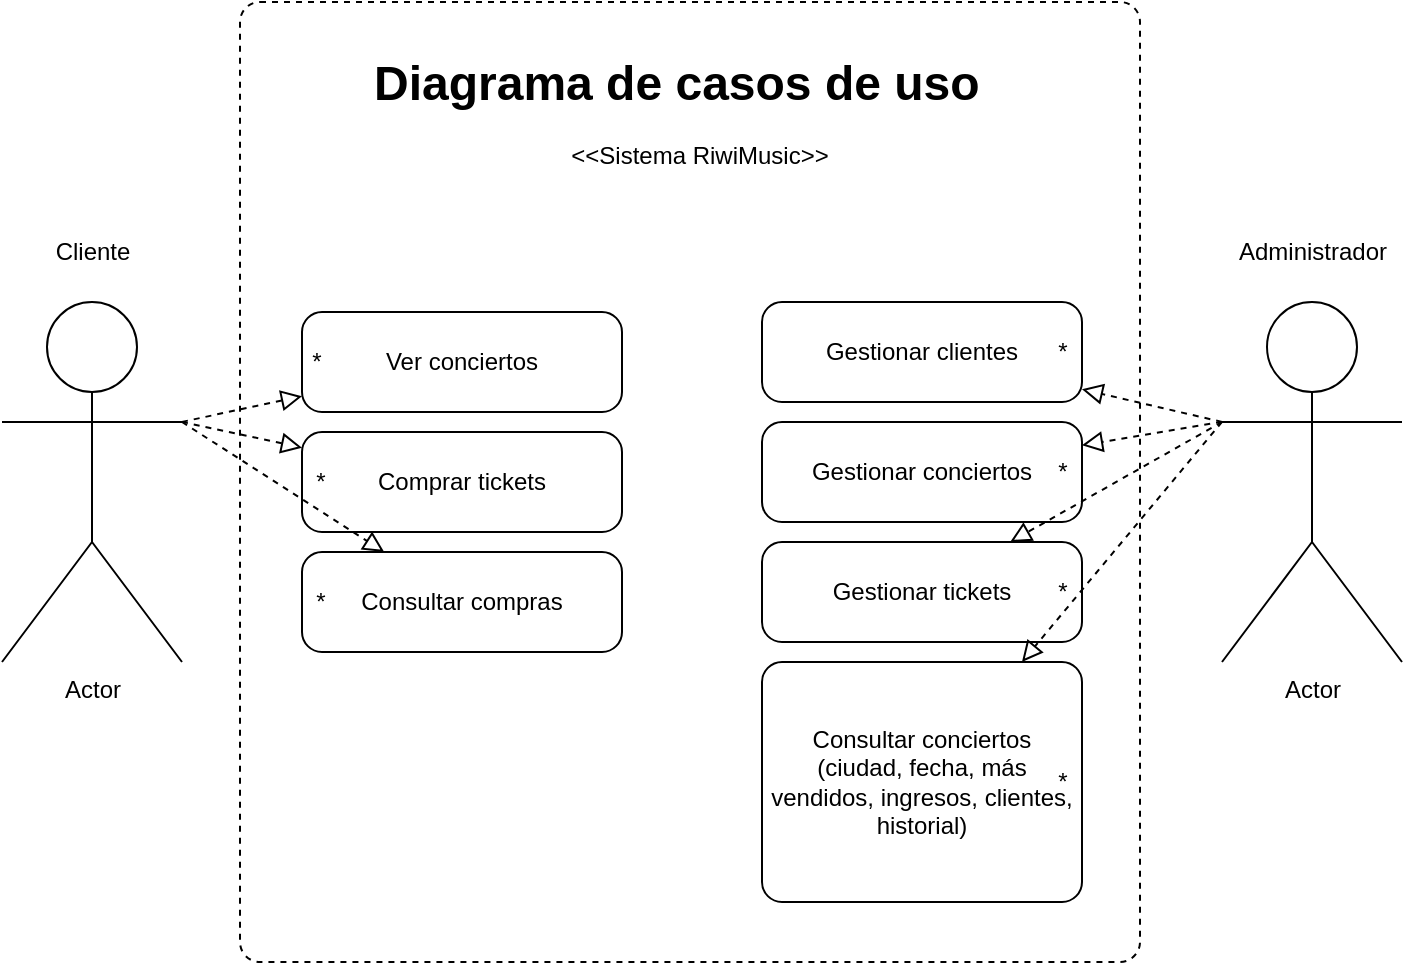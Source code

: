 <mxfile version="28.1.2">
  <diagram name="Página-1" id="tQhZV-skRY4tRafobQuQ">
    <mxGraphModel dx="1617" dy="843" grid="1" gridSize="10" guides="1" tooltips="1" connect="1" arrows="1" fold="1" page="1" pageScale="1" pageWidth="827" pageHeight="1169" math="0" shadow="0">
      <root>
        <mxCell id="0" />
        <mxCell id="1" parent="0" />
        <mxCell id="EqdI6gn9L57robrdEJsj-1" value="&lt;div&gt;&lt;br&gt;&lt;/div&gt;&lt;div&gt;&lt;br&gt;&lt;/div&gt;&lt;div&gt;&lt;br&gt;&lt;/div&gt;&lt;div&gt;&lt;br&gt;&lt;/div&gt;&amp;lt;&amp;lt;Sistema RiwiMusic&amp;gt;&amp;gt;" style="dashed=1;rounded=1;absoluteArcSize=1;arcSize=20;html=1;verticalAlign=top;align=center;spacingTop=5;spacingLeft=10;whiteSpace=wrap;" vertex="1" parent="1">
          <mxGeometry x="189" y="200" width="450" height="480" as="geometry" />
        </mxCell>
        <mxCell id="EqdI6gn9L57robrdEJsj-3" value="Actor" style="shape=umlActor;verticalLabelPosition=bottom;verticalAlign=top;html=1;" vertex="1" parent="1">
          <mxGeometry x="70" y="350" width="90" height="180" as="geometry" />
        </mxCell>
        <mxCell id="EqdI6gn9L57robrdEJsj-4" value="Actor" style="shape=umlActor;verticalLabelPosition=bottom;verticalAlign=top;html=1;" vertex="1" parent="1">
          <mxGeometry x="680" y="350" width="90" height="180" as="geometry" />
        </mxCell>
        <mxCell id="EqdI6gn9L57robrdEJsj-7" value="Cliente" style="text;html=1;align=center;verticalAlign=middle;resizable=0;points=[];autosize=1;strokeColor=none;fillColor=none;" vertex="1" parent="1">
          <mxGeometry x="85" y="310" width="60" height="30" as="geometry" />
        </mxCell>
        <mxCell id="EqdI6gn9L57robrdEJsj-8" value="Administrador" style="text;html=1;align=center;verticalAlign=middle;resizable=0;points=[];autosize=1;strokeColor=none;fillColor=none;" vertex="1" parent="1">
          <mxGeometry x="675" y="310" width="100" height="30" as="geometry" />
        </mxCell>
        <mxCell id="EqdI6gn9L57robrdEJsj-9" value="Ver conciertos" style="html=1;dashed=0;rounded=1;absoluteArcSize=1;arcSize=20;verticalAlign=middle;align=center;whiteSpace=wrap;" vertex="1" parent="1">
          <mxGeometry x="220" y="355" width="160" height="50" as="geometry" />
        </mxCell>
        <mxCell id="EqdI6gn9L57robrdEJsj-10" value="*" style="text;resizeWidth=0;resizeHeight=0;points=[];part=1;verticalAlign=middle;align=center;html=1;" vertex="1" parent="EqdI6gn9L57robrdEJsj-9">
          <mxGeometry x="1" y="0.5" width="19" height="20" relative="1" as="geometry">
            <mxPoint x="-163" y="-10" as="offset" />
          </mxGeometry>
        </mxCell>
        <mxCell id="EqdI6gn9L57robrdEJsj-11" value="Comprar tickets" style="html=1;dashed=0;rounded=1;absoluteArcSize=1;arcSize=20;verticalAlign=middle;align=center;whiteSpace=wrap;" vertex="1" parent="1">
          <mxGeometry x="220" y="415" width="160" height="50" as="geometry" />
        </mxCell>
        <mxCell id="EqdI6gn9L57robrdEJsj-12" value="*" style="text;resizeWidth=0;resizeHeight=0;points=[];part=1;verticalAlign=middle;align=center;html=1;" vertex="1" parent="EqdI6gn9L57robrdEJsj-11">
          <mxGeometry x="1" y="0.5" width="19" height="20" relative="1" as="geometry">
            <mxPoint x="-161" y="-10" as="offset" />
          </mxGeometry>
        </mxCell>
        <mxCell id="EqdI6gn9L57robrdEJsj-13" value="Consultar compras" style="html=1;dashed=0;rounded=1;absoluteArcSize=1;arcSize=20;verticalAlign=middle;align=center;whiteSpace=wrap;" vertex="1" parent="1">
          <mxGeometry x="220" y="475" width="160" height="50" as="geometry" />
        </mxCell>
        <mxCell id="EqdI6gn9L57robrdEJsj-14" value="*" style="text;resizeWidth=0;resizeHeight=0;points=[];part=1;verticalAlign=middle;align=center;html=1;" vertex="1" parent="EqdI6gn9L57robrdEJsj-13">
          <mxGeometry x="1" y="0.5" width="19" height="20" relative="1" as="geometry">
            <mxPoint x="-161" y="-10" as="offset" />
          </mxGeometry>
        </mxCell>
        <mxCell id="EqdI6gn9L57robrdEJsj-15" value="Gestionar clientes" style="html=1;dashed=0;rounded=1;absoluteArcSize=1;arcSize=20;verticalAlign=middle;align=center;whiteSpace=wrap;" vertex="1" parent="1">
          <mxGeometry x="450" y="350" width="160" height="50" as="geometry" />
        </mxCell>
        <mxCell id="EqdI6gn9L57robrdEJsj-16" value="*" style="text;resizeWidth=0;resizeHeight=0;points=[];part=1;verticalAlign=middle;align=center;html=1;" vertex="1" parent="EqdI6gn9L57robrdEJsj-15">
          <mxGeometry x="1" y="0.5" width="20" height="20" relative="1" as="geometry">
            <mxPoint x="-20" y="-10" as="offset" />
          </mxGeometry>
        </mxCell>
        <mxCell id="EqdI6gn9L57robrdEJsj-17" value="Gestionar conciertos" style="html=1;dashed=0;rounded=1;absoluteArcSize=1;arcSize=20;verticalAlign=middle;align=center;whiteSpace=wrap;" vertex="1" parent="1">
          <mxGeometry x="450" y="410" width="160" height="50" as="geometry" />
        </mxCell>
        <mxCell id="EqdI6gn9L57robrdEJsj-18" value="*" style="text;resizeWidth=0;resizeHeight=0;points=[];part=1;verticalAlign=middle;align=center;html=1;" vertex="1" parent="EqdI6gn9L57robrdEJsj-17">
          <mxGeometry x="1" y="0.5" width="20" height="20" relative="1" as="geometry">
            <mxPoint x="-20" y="-10" as="offset" />
          </mxGeometry>
        </mxCell>
        <mxCell id="EqdI6gn9L57robrdEJsj-19" value="Gestionar tickets" style="html=1;dashed=0;rounded=1;absoluteArcSize=1;arcSize=20;verticalAlign=middle;align=center;whiteSpace=wrap;" vertex="1" parent="1">
          <mxGeometry x="450" y="470" width="160" height="50" as="geometry" />
        </mxCell>
        <mxCell id="EqdI6gn9L57robrdEJsj-20" value="*" style="text;resizeWidth=0;resizeHeight=0;points=[];part=1;verticalAlign=middle;align=center;html=1;" vertex="1" parent="EqdI6gn9L57robrdEJsj-19">
          <mxGeometry x="1" y="0.5" width="20" height="20" relative="1" as="geometry">
            <mxPoint x="-20" y="-10" as="offset" />
          </mxGeometry>
        </mxCell>
        <mxCell id="EqdI6gn9L57robrdEJsj-23" value="Consultar conciertos&lt;div&gt;(ciudad, fecha, más vendidos, ingresos, clientes, historial)&lt;/div&gt;" style="html=1;dashed=0;rounded=1;absoluteArcSize=1;arcSize=20;verticalAlign=middle;align=center;whiteSpace=wrap;" vertex="1" parent="1">
          <mxGeometry x="450" y="530" width="160" height="120" as="geometry" />
        </mxCell>
        <mxCell id="EqdI6gn9L57robrdEJsj-24" value="*" style="text;resizeWidth=0;resizeHeight=0;points=[];part=1;verticalAlign=middle;align=center;html=1;" vertex="1" parent="EqdI6gn9L57robrdEJsj-23">
          <mxGeometry x="1" y="0.5" width="20" height="20" relative="1" as="geometry">
            <mxPoint x="-20" y="-10" as="offset" />
          </mxGeometry>
        </mxCell>
        <mxCell id="EqdI6gn9L57robrdEJsj-31" value="" style="endArrow=block;startArrow=none;endFill=0;startFill=0;endSize=8;html=1;verticalAlign=bottom;dashed=1;labelBackgroundColor=none;rounded=0;exitX=1;exitY=0.333;exitDx=0;exitDy=0;exitPerimeter=0;" edge="1" parent="1" source="EqdI6gn9L57robrdEJsj-3" target="EqdI6gn9L57robrdEJsj-9">
          <mxGeometry width="160" relative="1" as="geometry">
            <mxPoint x="330" y="430" as="sourcePoint" />
            <mxPoint x="490" y="430" as="targetPoint" />
          </mxGeometry>
        </mxCell>
        <mxCell id="EqdI6gn9L57robrdEJsj-32" value="" style="endArrow=block;startArrow=none;endFill=0;startFill=0;endSize=8;html=1;verticalAlign=bottom;dashed=1;labelBackgroundColor=none;rounded=0;exitX=1;exitY=0.333;exitDx=0;exitDy=0;exitPerimeter=0;" edge="1" parent="1" source="EqdI6gn9L57robrdEJsj-3" target="EqdI6gn9L57robrdEJsj-11">
          <mxGeometry width="160" relative="1" as="geometry">
            <mxPoint x="230" y="433" as="sourcePoint" />
            <mxPoint x="290" y="420" as="targetPoint" />
          </mxGeometry>
        </mxCell>
        <mxCell id="EqdI6gn9L57robrdEJsj-33" value="" style="endArrow=block;startArrow=none;endFill=0;startFill=0;endSize=8;html=1;verticalAlign=bottom;dashed=1;labelBackgroundColor=none;rounded=0;" edge="1" parent="1" target="EqdI6gn9L57robrdEJsj-13">
          <mxGeometry width="160" relative="1" as="geometry">
            <mxPoint x="160" y="410" as="sourcePoint" />
            <mxPoint x="290" y="443" as="targetPoint" />
          </mxGeometry>
        </mxCell>
        <mxCell id="EqdI6gn9L57robrdEJsj-34" value="" style="endArrow=block;startArrow=none;endFill=0;startFill=0;endSize=8;html=1;verticalAlign=bottom;dashed=1;labelBackgroundColor=none;rounded=0;exitX=0;exitY=0.333;exitDx=0;exitDy=0;exitPerimeter=0;" edge="1" parent="1" source="EqdI6gn9L57robrdEJsj-4" target="EqdI6gn9L57robrdEJsj-15">
          <mxGeometry width="160" relative="1" as="geometry">
            <mxPoint x="300" y="480" as="sourcePoint" />
            <mxPoint x="360" y="493" as="targetPoint" />
          </mxGeometry>
        </mxCell>
        <mxCell id="EqdI6gn9L57robrdEJsj-35" value="" style="endArrow=block;startArrow=none;endFill=0;startFill=0;endSize=8;html=1;verticalAlign=bottom;dashed=1;labelBackgroundColor=none;rounded=0;exitX=0;exitY=0.333;exitDx=0;exitDy=0;exitPerimeter=0;" edge="1" parent="1" source="EqdI6gn9L57robrdEJsj-4" target="EqdI6gn9L57robrdEJsj-17">
          <mxGeometry width="160" relative="1" as="geometry">
            <mxPoint x="640" y="406" as="sourcePoint" />
            <mxPoint x="570" y="390" as="targetPoint" />
          </mxGeometry>
        </mxCell>
        <mxCell id="EqdI6gn9L57robrdEJsj-36" value="" style="endArrow=block;startArrow=none;endFill=0;startFill=0;endSize=8;html=1;verticalAlign=bottom;dashed=1;labelBackgroundColor=none;rounded=0;" edge="1" parent="1" target="EqdI6gn9L57robrdEJsj-19">
          <mxGeometry width="160" relative="1" as="geometry">
            <mxPoint x="680" y="410" as="sourcePoint" />
            <mxPoint x="580" y="452" as="targetPoint" />
          </mxGeometry>
        </mxCell>
        <mxCell id="EqdI6gn9L57robrdEJsj-37" value="" style="endArrow=block;startArrow=none;endFill=0;startFill=0;endSize=8;html=1;verticalAlign=bottom;dashed=1;labelBackgroundColor=none;rounded=0;exitX=0;exitY=0.333;exitDx=0;exitDy=0;exitPerimeter=0;" edge="1" parent="1" source="EqdI6gn9L57robrdEJsj-4" target="EqdI6gn9L57robrdEJsj-23">
          <mxGeometry width="160" relative="1" as="geometry">
            <mxPoint x="676" y="500" as="sourcePoint" />
            <mxPoint x="570" y="560" as="targetPoint" />
          </mxGeometry>
        </mxCell>
        <mxCell id="EqdI6gn9L57robrdEJsj-38" value="&lt;h1 style=&quot;margin-top: 0px;&quot;&gt;Diagrama de casos de uso&lt;/h1&gt;" style="text;html=1;whiteSpace=wrap;overflow=hidden;rounded=0;" vertex="1" parent="1">
          <mxGeometry x="254" y="220" width="320" height="50" as="geometry" />
        </mxCell>
      </root>
    </mxGraphModel>
  </diagram>
</mxfile>
